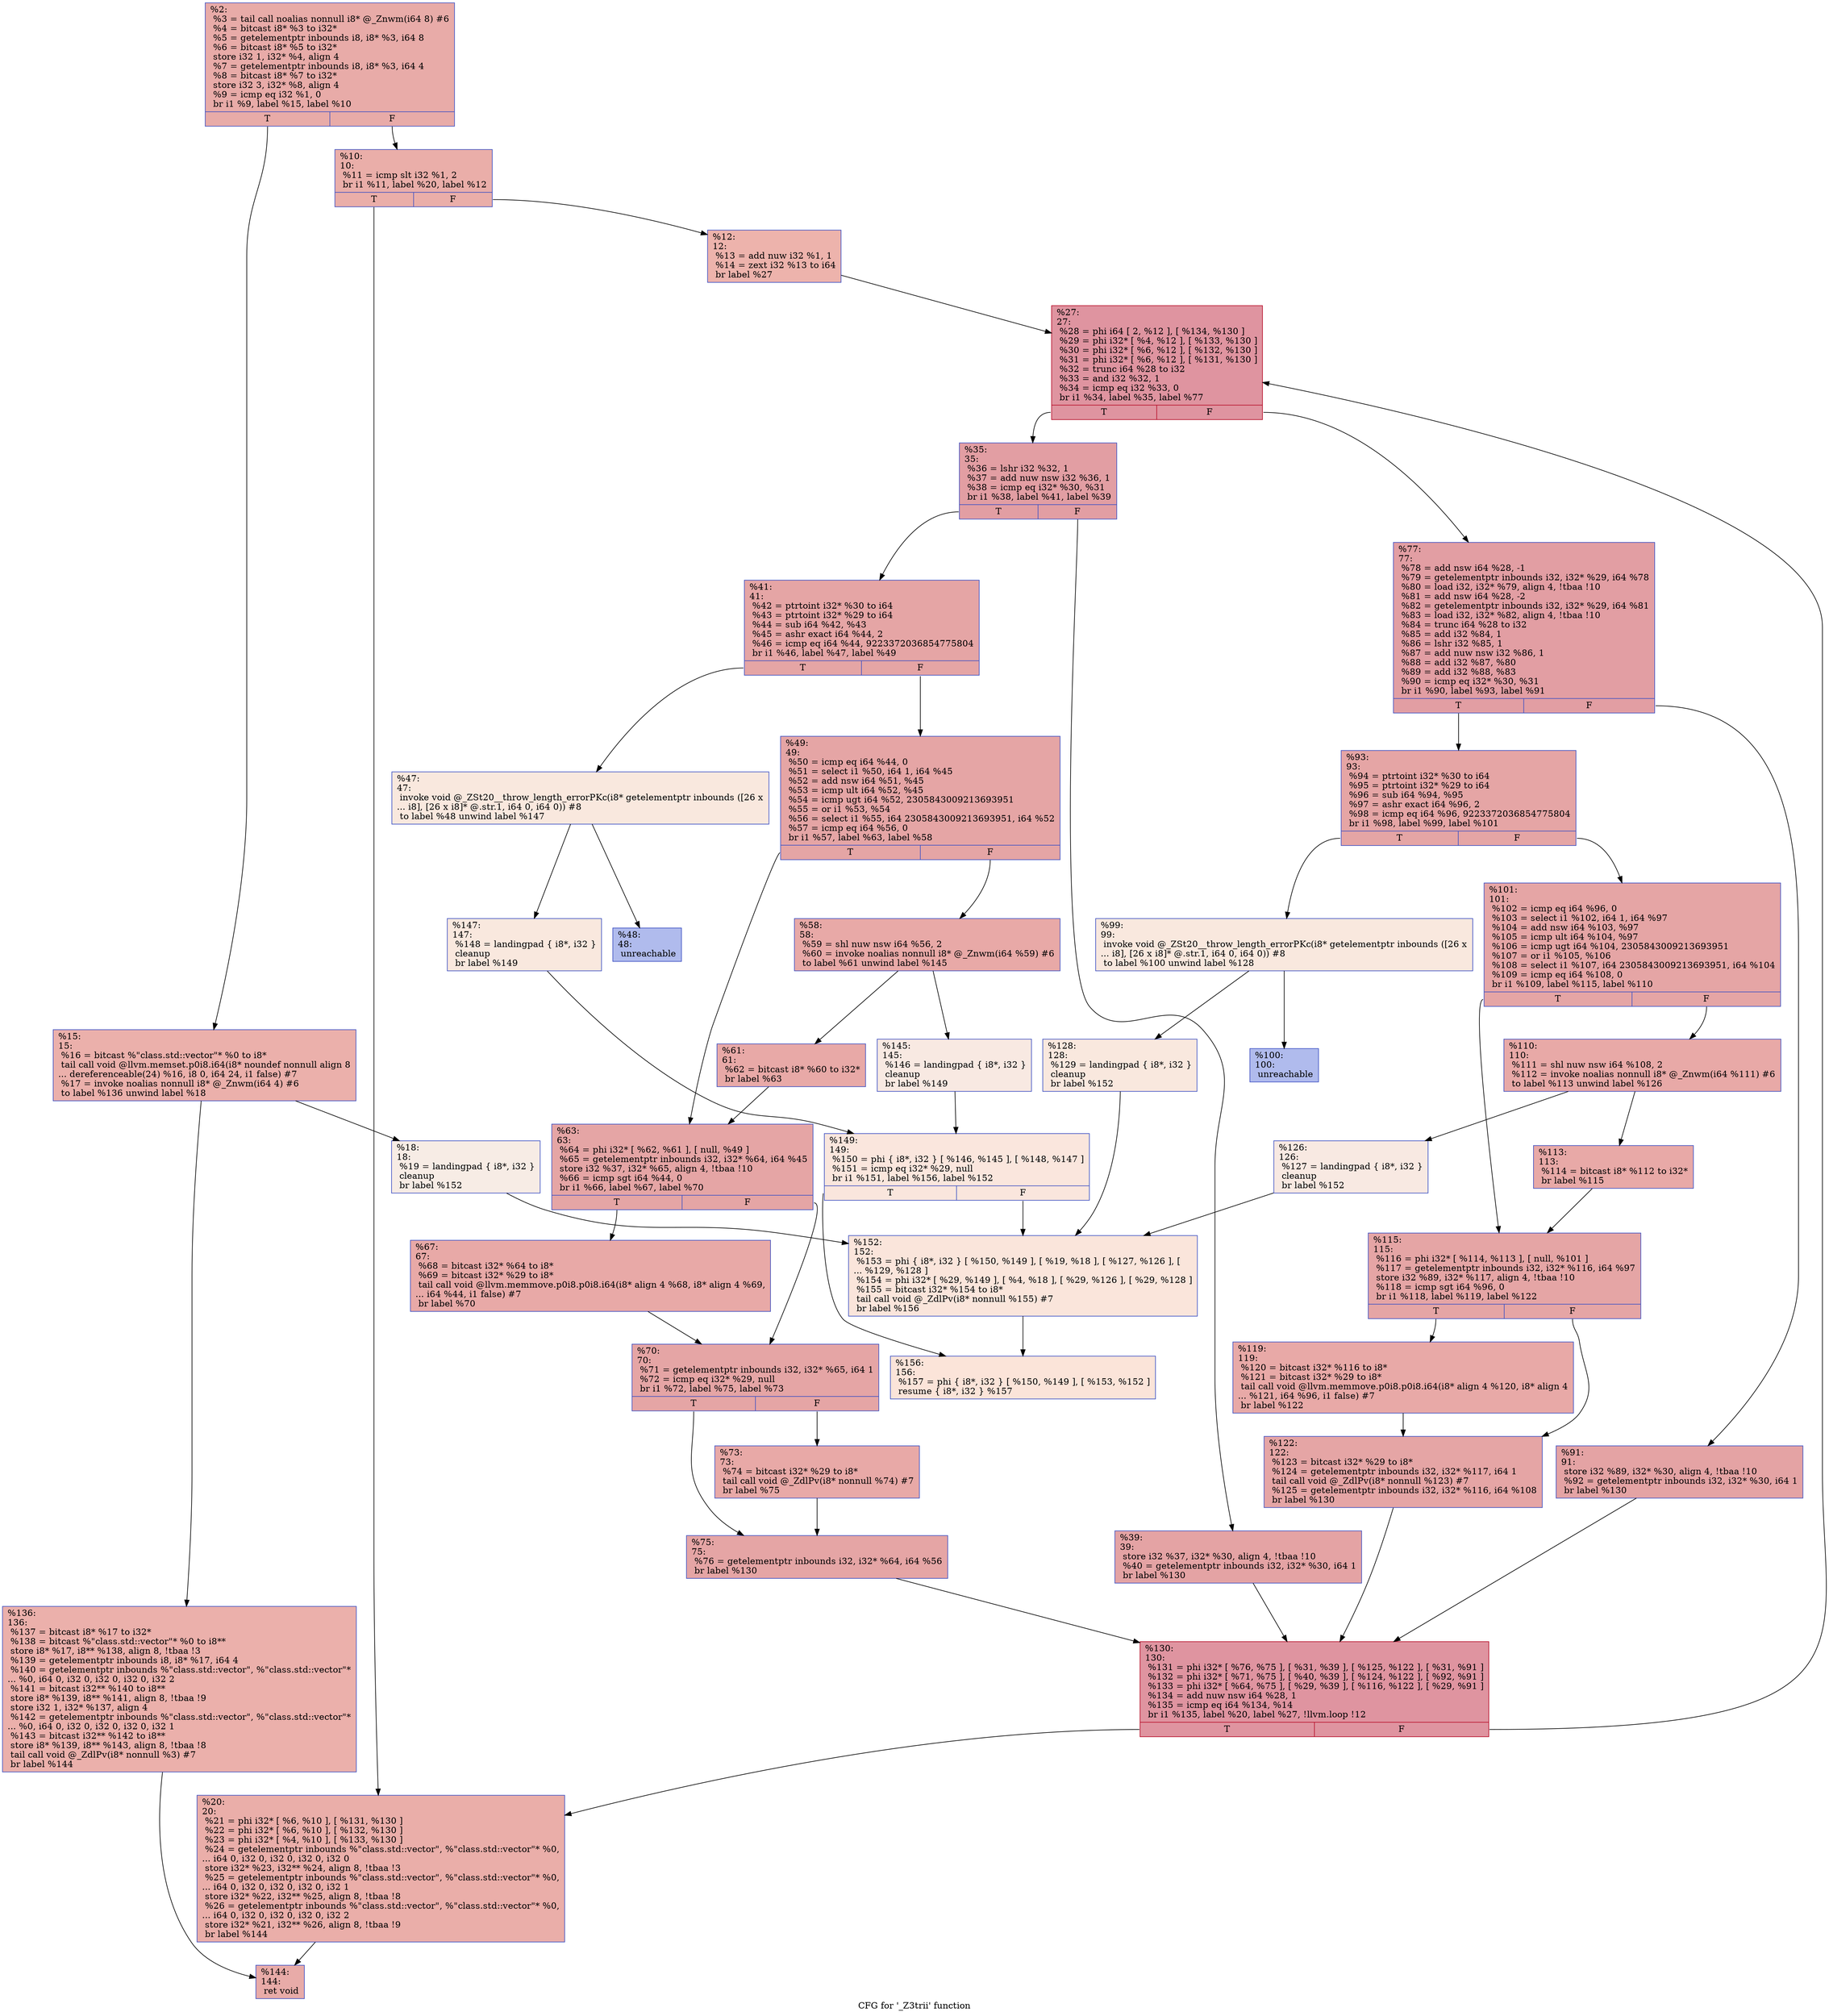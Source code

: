 digraph "CFG for '_Z3trii' function" {
	label="CFG for '_Z3trii' function";

	Node0x55ba8fc79680 [shape=record,color="#3d50c3ff", style=filled, fillcolor="#cc403a70",label="{%2:\l  %3 = tail call noalias nonnull i8* @_Znwm(i64 8) #6\l  %4 = bitcast i8* %3 to i32*\l  %5 = getelementptr inbounds i8, i8* %3, i64 8\l  %6 = bitcast i8* %5 to i32*\l  store i32 1, i32* %4, align 4\l  %7 = getelementptr inbounds i8, i8* %3, i64 4\l  %8 = bitcast i8* %7 to i32*\l  store i32 3, i32* %8, align 4\l  %9 = icmp eq i32 %1, 0\l  br i1 %9, label %15, label %10\l|{<s0>T|<s1>F}}"];
	Node0x55ba8fc79680:s0 -> Node0x55ba8fc7a050;
	Node0x55ba8fc79680:s1 -> Node0x55ba8fc7a590;
	Node0x55ba8fc7a590 [shape=record,color="#3d50c3ff", style=filled, fillcolor="#d0473d70",label="{%10:\l10:                                               \l  %11 = icmp slt i32 %1, 2\l  br i1 %11, label %20, label %12\l|{<s0>T|<s1>F}}"];
	Node0x55ba8fc7a590:s0 -> Node0x55ba8fc7a790;
	Node0x55ba8fc7a590:s1 -> Node0x55ba8fc7a7e0;
	Node0x55ba8fc7a7e0 [shape=record,color="#3d50c3ff", style=filled, fillcolor="#d6524470",label="{%12:\l12:                                               \l  %13 = add nuw i32 %1, 1\l  %14 = zext i32 %13 to i64\l  br label %27\l}"];
	Node0x55ba8fc7a7e0 -> Node0x55ba8fc7aa20;
	Node0x55ba8fc7a050 [shape=record,color="#3d50c3ff", style=filled, fillcolor="#d24b4070",label="{%15:\l15:                                               \l  %16 = bitcast %\"class.std::vector\"* %0 to i8*\l  tail call void @llvm.memset.p0i8.i64(i8* noundef nonnull align 8\l... dereferenceable(24) %16, i8 0, i64 24, i1 false) #7\l  %17 = invoke noalias nonnull i8* @_Znwm(i64 4) #6\l          to label %136 unwind label %18\l}"];
	Node0x55ba8fc7a050 -> Node0x55ba8fc7ae90;
	Node0x55ba8fc7a050 -> Node0x55ba8fc7aee0;
	Node0x55ba8fc7aee0 [shape=record,color="#3d50c3ff", style=filled, fillcolor="#ecd3c570",label="{%18:\l18:                                               \l  %19 = landingpad \{ i8*, i32 \}\l          cleanup\l  br label %152\l}"];
	Node0x55ba8fc7aee0 -> Node0x55ba8fc7b240;
	Node0x55ba8fc7a790 [shape=record,color="#3d50c3ff", style=filled, fillcolor="#d0473d70",label="{%20:\l20:                                               \l  %21 = phi i32* [ %6, %10 ], [ %131, %130 ]\l  %22 = phi i32* [ %6, %10 ], [ %132, %130 ]\l  %23 = phi i32* [ %4, %10 ], [ %133, %130 ]\l  %24 = getelementptr inbounds %\"class.std::vector\", %\"class.std::vector\"* %0,\l... i64 0, i32 0, i32 0, i32 0, i32 0\l  store i32* %23, i32** %24, align 8, !tbaa !3\l  %25 = getelementptr inbounds %\"class.std::vector\", %\"class.std::vector\"* %0,\l... i64 0, i32 0, i32 0, i32 0, i32 1\l  store i32* %22, i32** %25, align 8, !tbaa !8\l  %26 = getelementptr inbounds %\"class.std::vector\", %\"class.std::vector\"* %0,\l... i64 0, i32 0, i32 0, i32 0, i32 2\l  store i32* %21, i32** %26, align 8, !tbaa !9\l  br label %144\l}"];
	Node0x55ba8fc7a790 -> Node0x55ba8fc7c930;
	Node0x55ba8fc7aa20 [shape=record,color="#b70d28ff", style=filled, fillcolor="#b70d2870",label="{%27:\l27:                                               \l  %28 = phi i64 [ 2, %12 ], [ %134, %130 ]\l  %29 = phi i32* [ %4, %12 ], [ %133, %130 ]\l  %30 = phi i32* [ %6, %12 ], [ %132, %130 ]\l  %31 = phi i32* [ %6, %12 ], [ %131, %130 ]\l  %32 = trunc i64 %28 to i32\l  %33 = and i32 %32, 1\l  %34 = icmp eq i32 %33, 0\l  br i1 %34, label %35, label %77\l|{<s0>T|<s1>F}}"];
	Node0x55ba8fc7aa20:s0 -> Node0x55ba8fc7d0f0;
	Node0x55ba8fc7aa20:s1 -> Node0x55ba8fc7d180;
	Node0x55ba8fc7d0f0 [shape=record,color="#3d50c3ff", style=filled, fillcolor="#be242e70",label="{%35:\l35:                                               \l  %36 = lshr i32 %32, 1\l  %37 = add nuw nsw i32 %36, 1\l  %38 = icmp eq i32* %30, %31\l  br i1 %38, label %41, label %39\l|{<s0>T|<s1>F}}"];
	Node0x55ba8fc7d0f0:s0 -> Node0x55ba8fc7d470;
	Node0x55ba8fc7d0f0:s1 -> Node0x55ba8fc7d4c0;
	Node0x55ba8fc7d4c0 [shape=record,color="#3d50c3ff", style=filled, fillcolor="#c32e3170",label="{%39:\l39:                                               \l  store i32 %37, i32* %30, align 4, !tbaa !10\l  %40 = getelementptr inbounds i32, i32* %30, i64 1\l  br label %130\l}"];
	Node0x55ba8fc7d4c0 -> Node0x55ba8fc7b300;
	Node0x55ba8fc7d470 [shape=record,color="#3d50c3ff", style=filled, fillcolor="#c5333470",label="{%41:\l41:                                               \l  %42 = ptrtoint i32* %30 to i64\l  %43 = ptrtoint i32* %29 to i64\l  %44 = sub i64 %42, %43\l  %45 = ashr exact i64 %44, 2\l  %46 = icmp eq i64 %44, 9223372036854775804\l  br i1 %46, label %47, label %49\l|{<s0>T|<s1>F}}"];
	Node0x55ba8fc7d470:s0 -> Node0x55ba8fc7db90;
	Node0x55ba8fc7d470:s1 -> Node0x55ba8fc7dbe0;
	Node0x55ba8fc7db90 [shape=record,color="#3d50c3ff", style=filled, fillcolor="#f2cab570",label="{%47:\l47:                                               \l  invoke void @_ZSt20__throw_length_errorPKc(i8* getelementptr inbounds ([26 x\l... i8], [26 x i8]* @.str.1, i64 0, i64 0)) #8\l          to label %48 unwind label %147\l}"];
	Node0x55ba8fc7db90 -> Node0x55ba8fc7dde0;
	Node0x55ba8fc7db90 -> Node0x55ba8fc7de30;
	Node0x55ba8fc7dde0 [shape=record,color="#3d50c3ff", style=filled, fillcolor="#4c66d670",label="{%48:\l48:                                               \l  unreachable\l}"];
	Node0x55ba8fc7dbe0 [shape=record,color="#3d50c3ff", style=filled, fillcolor="#c5333470",label="{%49:\l49:                                               \l  %50 = icmp eq i64 %44, 0\l  %51 = select i1 %50, i64 1, i64 %45\l  %52 = add nsw i64 %51, %45\l  %53 = icmp ult i64 %52, %45\l  %54 = icmp ugt i64 %52, 2305843009213693951\l  %55 = or i1 %53, %54\l  %56 = select i1 %55, i64 2305843009213693951, i64 %52\l  %57 = icmp eq i64 %56, 0\l  br i1 %57, label %63, label %58\l|{<s0>T|<s1>F}}"];
	Node0x55ba8fc7dbe0:s0 -> Node0x55ba8fc7e590;
	Node0x55ba8fc7dbe0:s1 -> Node0x55ba8fc7e5e0;
	Node0x55ba8fc7e5e0 [shape=record,color="#3d50c3ff", style=filled, fillcolor="#ca3b3770",label="{%58:\l58:                                               \l  %59 = shl nuw nsw i64 %56, 2\l  %60 = invoke noalias nonnull i8* @_Znwm(i64 %59) #6\l          to label %61 unwind label %145\l}"];
	Node0x55ba8fc7e5e0 -> Node0x55ba8fc7e770;
	Node0x55ba8fc7e5e0 -> Node0x55ba8fc7e7c0;
	Node0x55ba8fc7e770 [shape=record,color="#3d50c3ff", style=filled, fillcolor="#ca3b3770",label="{%61:\l61:                                               \l  %62 = bitcast i8* %60 to i32*\l  br label %63\l}"];
	Node0x55ba8fc7e770 -> Node0x55ba8fc7e590;
	Node0x55ba8fc7e590 [shape=record,color="#3d50c3ff", style=filled, fillcolor="#c5333470",label="{%63:\l63:                                               \l  %64 = phi i32* [ %62, %61 ], [ null, %49 ]\l  %65 = getelementptr inbounds i32, i32* %64, i64 %45\l  store i32 %37, i32* %65, align 4, !tbaa !10\l  %66 = icmp sgt i64 %44, 0\l  br i1 %66, label %67, label %70\l|{<s0>T|<s1>F}}"];
	Node0x55ba8fc7e590:s0 -> Node0x55ba8fc7f630;
	Node0x55ba8fc7e590:s1 -> Node0x55ba8fc7f680;
	Node0x55ba8fc7f630 [shape=record,color="#3d50c3ff", style=filled, fillcolor="#ca3b3770",label="{%67:\l67:                                               \l  %68 = bitcast i32* %64 to i8*\l  %69 = bitcast i32* %29 to i8*\l  tail call void @llvm.memmove.p0i8.p0i8.i64(i8* align 4 %68, i8* align 4 %69,\l... i64 %44, i1 false) #7\l  br label %70\l}"];
	Node0x55ba8fc7f630 -> Node0x55ba8fc7f680;
	Node0x55ba8fc7f680 [shape=record,color="#3d50c3ff", style=filled, fillcolor="#c5333470",label="{%70:\l70:                                               \l  %71 = getelementptr inbounds i32, i32* %65, i64 1\l  %72 = icmp eq i32* %29, null\l  br i1 %72, label %75, label %73\l|{<s0>T|<s1>F}}"];
	Node0x55ba8fc7f680:s0 -> Node0x55ba8fc7fd30;
	Node0x55ba8fc7f680:s1 -> Node0x55ba8fc7fd80;
	Node0x55ba8fc7fd80 [shape=record,color="#3d50c3ff", style=filled, fillcolor="#ca3b3770",label="{%73:\l73:                                               \l  %74 = bitcast i32* %29 to i8*\l  tail call void @_ZdlPv(i8* nonnull %74) #7\l  br label %75\l}"];
	Node0x55ba8fc7fd80 -> Node0x55ba8fc7fd30;
	Node0x55ba8fc7fd30 [shape=record,color="#3d50c3ff", style=filled, fillcolor="#c5333470",label="{%75:\l75:                                               \l  %76 = getelementptr inbounds i32, i32* %64, i64 %56\l  br label %130\l}"];
	Node0x55ba8fc7fd30 -> Node0x55ba8fc7b300;
	Node0x55ba8fc7d180 [shape=record,color="#3d50c3ff", style=filled, fillcolor="#be242e70",label="{%77:\l77:                                               \l  %78 = add nsw i64 %28, -1\l  %79 = getelementptr inbounds i32, i32* %29, i64 %78\l  %80 = load i32, i32* %79, align 4, !tbaa !10\l  %81 = add nsw i64 %28, -2\l  %82 = getelementptr inbounds i32, i32* %29, i64 %81\l  %83 = load i32, i32* %82, align 4, !tbaa !10\l  %84 = trunc i64 %28 to i32\l  %85 = add i32 %84, 1\l  %86 = lshr i32 %85, 1\l  %87 = add nuw nsw i32 %86, 1\l  %88 = add i32 %87, %80\l  %89 = add i32 %88, %83\l  %90 = icmp eq i32* %30, %31\l  br i1 %90, label %93, label %91\l|{<s0>T|<s1>F}}"];
	Node0x55ba8fc7d180:s0 -> Node0x55ba8fc80a00;
	Node0x55ba8fc7d180:s1 -> Node0x55ba8fc80a50;
	Node0x55ba8fc80a50 [shape=record,color="#3d50c3ff", style=filled, fillcolor="#c32e3170",label="{%91:\l91:                                               \l  store i32 %89, i32* %30, align 4, !tbaa !10\l  %92 = getelementptr inbounds i32, i32* %30, i64 1\l  br label %130\l}"];
	Node0x55ba8fc80a50 -> Node0x55ba8fc7b300;
	Node0x55ba8fc80a00 [shape=record,color="#3d50c3ff", style=filled, fillcolor="#c5333470",label="{%93:\l93:                                               \l  %94 = ptrtoint i32* %30 to i64\l  %95 = ptrtoint i32* %29 to i64\l  %96 = sub i64 %94, %95\l  %97 = ashr exact i64 %96, 2\l  %98 = icmp eq i64 %96, 9223372036854775804\l  br i1 %98, label %99, label %101\l|{<s0>T|<s1>F}}"];
	Node0x55ba8fc80a00:s0 -> Node0x55ba8fc80f80;
	Node0x55ba8fc80a00:s1 -> Node0x55ba8fc80fd0;
	Node0x55ba8fc80f80 [shape=record,color="#3d50c3ff", style=filled, fillcolor="#f2cab570",label="{%99:\l99:                                               \l  invoke void @_ZSt20__throw_length_errorPKc(i8* getelementptr inbounds ([26 x\l... i8], [26 x i8]* @.str.1, i64 0, i64 0)) #8\l          to label %100 unwind label %128\l}"];
	Node0x55ba8fc80f80 -> Node0x55ba8fc81100;
	Node0x55ba8fc80f80 -> Node0x55ba8fc81150;
	Node0x55ba8fc81100 [shape=record,color="#3d50c3ff", style=filled, fillcolor="#4c66d670",label="{%100:\l100:                                              \l  unreachable\l}"];
	Node0x55ba8fc80fd0 [shape=record,color="#3d50c3ff", style=filled, fillcolor="#c5333470",label="{%101:\l101:                                              \l  %102 = icmp eq i64 %96, 0\l  %103 = select i1 %102, i64 1, i64 %97\l  %104 = add nsw i64 %103, %97\l  %105 = icmp ult i64 %104, %97\l  %106 = icmp ugt i64 %104, 2305843009213693951\l  %107 = or i1 %105, %106\l  %108 = select i1 %107, i64 2305843009213693951, i64 %104\l  %109 = icmp eq i64 %108, 0\l  br i1 %109, label %115, label %110\l|{<s0>T|<s1>F}}"];
	Node0x55ba8fc80fd0:s0 -> Node0x55ba8fc81790;
	Node0x55ba8fc80fd0:s1 -> Node0x55ba8fc817e0;
	Node0x55ba8fc817e0 [shape=record,color="#3d50c3ff", style=filled, fillcolor="#ca3b3770",label="{%110:\l110:                                              \l  %111 = shl nuw nsw i64 %108, 2\l  %112 = invoke noalias nonnull i8* @_Znwm(i64 %111) #6\l          to label %113 unwind label %126\l}"];
	Node0x55ba8fc817e0 -> Node0x55ba8fc81970;
	Node0x55ba8fc817e0 -> Node0x55ba8fc819c0;
	Node0x55ba8fc81970 [shape=record,color="#3d50c3ff", style=filled, fillcolor="#ca3b3770",label="{%113:\l113:                                              \l  %114 = bitcast i8* %112 to i32*\l  br label %115\l}"];
	Node0x55ba8fc81970 -> Node0x55ba8fc81790;
	Node0x55ba8fc81790 [shape=record,color="#3d50c3ff", style=filled, fillcolor="#c5333470",label="{%115:\l115:                                              \l  %116 = phi i32* [ %114, %113 ], [ null, %101 ]\l  %117 = getelementptr inbounds i32, i32* %116, i64 %97\l  store i32 %89, i32* %117, align 4, !tbaa !10\l  %118 = icmp sgt i64 %96, 0\l  br i1 %118, label %119, label %122\l|{<s0>T|<s1>F}}"];
	Node0x55ba8fc81790:s0 -> Node0x55ba8fc81ef0;
	Node0x55ba8fc81790:s1 -> Node0x55ba8fc81f40;
	Node0x55ba8fc81ef0 [shape=record,color="#3d50c3ff", style=filled, fillcolor="#ca3b3770",label="{%119:\l119:                                              \l  %120 = bitcast i32* %116 to i8*\l  %121 = bitcast i32* %29 to i8*\l  tail call void @llvm.memmove.p0i8.p0i8.i64(i8* align 4 %120, i8* align 4\l... %121, i64 %96, i1 false) #7\l  br label %122\l}"];
	Node0x55ba8fc81ef0 -> Node0x55ba8fc81f40;
	Node0x55ba8fc81f40 [shape=record,color="#3d50c3ff", style=filled, fillcolor="#c5333470",label="{%122:\l122:                                              \l  %123 = bitcast i32* %29 to i8*\l  %124 = getelementptr inbounds i32, i32* %117, i64 1\l  tail call void @_ZdlPv(i8* nonnull %123) #7\l  %125 = getelementptr inbounds i32, i32* %116, i64 %108\l  br label %130\l}"];
	Node0x55ba8fc81f40 -> Node0x55ba8fc7b300;
	Node0x55ba8fc819c0 [shape=record,color="#3d50c3ff", style=filled, fillcolor="#efcebd70",label="{%126:\l126:                                              \l  %127 = landingpad \{ i8*, i32 \}\l          cleanup\l  br label %152\l}"];
	Node0x55ba8fc819c0 -> Node0x55ba8fc7b240;
	Node0x55ba8fc81150 [shape=record,color="#3d50c3ff", style=filled, fillcolor="#f2cab570",label="{%128:\l128:                                              \l  %129 = landingpad \{ i8*, i32 \}\l          cleanup\l  br label %152\l}"];
	Node0x55ba8fc81150 -> Node0x55ba8fc7b240;
	Node0x55ba8fc7b300 [shape=record,color="#b70d28ff", style=filled, fillcolor="#b70d2870",label="{%130:\l130:                                              \l  %131 = phi i32* [ %76, %75 ], [ %31, %39 ], [ %125, %122 ], [ %31, %91 ]\l  %132 = phi i32* [ %71, %75 ], [ %40, %39 ], [ %124, %122 ], [ %92, %91 ]\l  %133 = phi i32* [ %64, %75 ], [ %29, %39 ], [ %116, %122 ], [ %29, %91 ]\l  %134 = add nuw nsw i64 %28, 1\l  %135 = icmp eq i64 %134, %14\l  br i1 %135, label %20, label %27, !llvm.loop !12\l|{<s0>T|<s1>F}}"];
	Node0x55ba8fc7b300:s0 -> Node0x55ba8fc7a790;
	Node0x55ba8fc7b300:s1 -> Node0x55ba8fc7aa20;
	Node0x55ba8fc7ae90 [shape=record,color="#3d50c3ff", style=filled, fillcolor="#d24b4070",label="{%136:\l136:                                              \l  %137 = bitcast i8* %17 to i32*\l  %138 = bitcast %\"class.std::vector\"* %0 to i8**\l  store i8* %17, i8** %138, align 8, !tbaa !3\l  %139 = getelementptr inbounds i8, i8* %17, i64 4\l  %140 = getelementptr inbounds %\"class.std::vector\", %\"class.std::vector\"*\l... %0, i64 0, i32 0, i32 0, i32 0, i32 2\l  %141 = bitcast i32** %140 to i8**\l  store i8* %139, i8** %141, align 8, !tbaa !9\l  store i32 1, i32* %137, align 4\l  %142 = getelementptr inbounds %\"class.std::vector\", %\"class.std::vector\"*\l... %0, i64 0, i32 0, i32 0, i32 0, i32 1\l  %143 = bitcast i32** %142 to i8**\l  store i8* %139, i8** %143, align 8, !tbaa !8\l  tail call void @_ZdlPv(i8* nonnull %3) #7\l  br label %144\l}"];
	Node0x55ba8fc7ae90 -> Node0x55ba8fc7c930;
	Node0x55ba8fc7c930 [shape=record,color="#3d50c3ff", style=filled, fillcolor="#cc403a70",label="{%144:\l144:                                              \l  ret void\l}"];
	Node0x55ba8fc7e7c0 [shape=record,color="#3d50c3ff", style=filled, fillcolor="#efcebd70",label="{%145:\l145:                                              \l  %146 = landingpad \{ i8*, i32 \}\l          cleanup\l  br label %149\l}"];
	Node0x55ba8fc7e7c0 -> Node0x55ba8fc85060;
	Node0x55ba8fc7de30 [shape=record,color="#3d50c3ff", style=filled, fillcolor="#f2cab570",label="{%147:\l147:                                              \l  %148 = landingpad \{ i8*, i32 \}\l          cleanup\l  br label %149\l}"];
	Node0x55ba8fc7de30 -> Node0x55ba8fc85060;
	Node0x55ba8fc85060 [shape=record,color="#3d50c3ff", style=filled, fillcolor="#f3c7b170",label="{%149:\l149:                                              \l  %150 = phi \{ i8*, i32 \} [ %146, %145 ], [ %148, %147 ]\l  %151 = icmp eq i32* %29, null\l  br i1 %151, label %156, label %152\l|{<s0>T|<s1>F}}"];
	Node0x55ba8fc85060:s0 -> Node0x55ba8fc85320;
	Node0x55ba8fc85060:s1 -> Node0x55ba8fc7b240;
	Node0x55ba8fc7b240 [shape=record,color="#3d50c3ff", style=filled, fillcolor="#f4c5ad70",label="{%152:\l152:                                              \l  %153 = phi \{ i8*, i32 \} [ %150, %149 ], [ %19, %18 ], [ %127, %126 ], [\l... %129, %128 ]\l  %154 = phi i32* [ %29, %149 ], [ %4, %18 ], [ %29, %126 ], [ %29, %128 ]\l  %155 = bitcast i32* %154 to i8*\l  tail call void @_ZdlPv(i8* nonnull %155) #7\l  br label %156\l}"];
	Node0x55ba8fc7b240 -> Node0x55ba8fc85320;
	Node0x55ba8fc85320 [shape=record,color="#3d50c3ff", style=filled, fillcolor="#f5c1a970",label="{%156:\l156:                                              \l  %157 = phi \{ i8*, i32 \} [ %150, %149 ], [ %153, %152 ]\l  resume \{ i8*, i32 \} %157\l}"];
}
